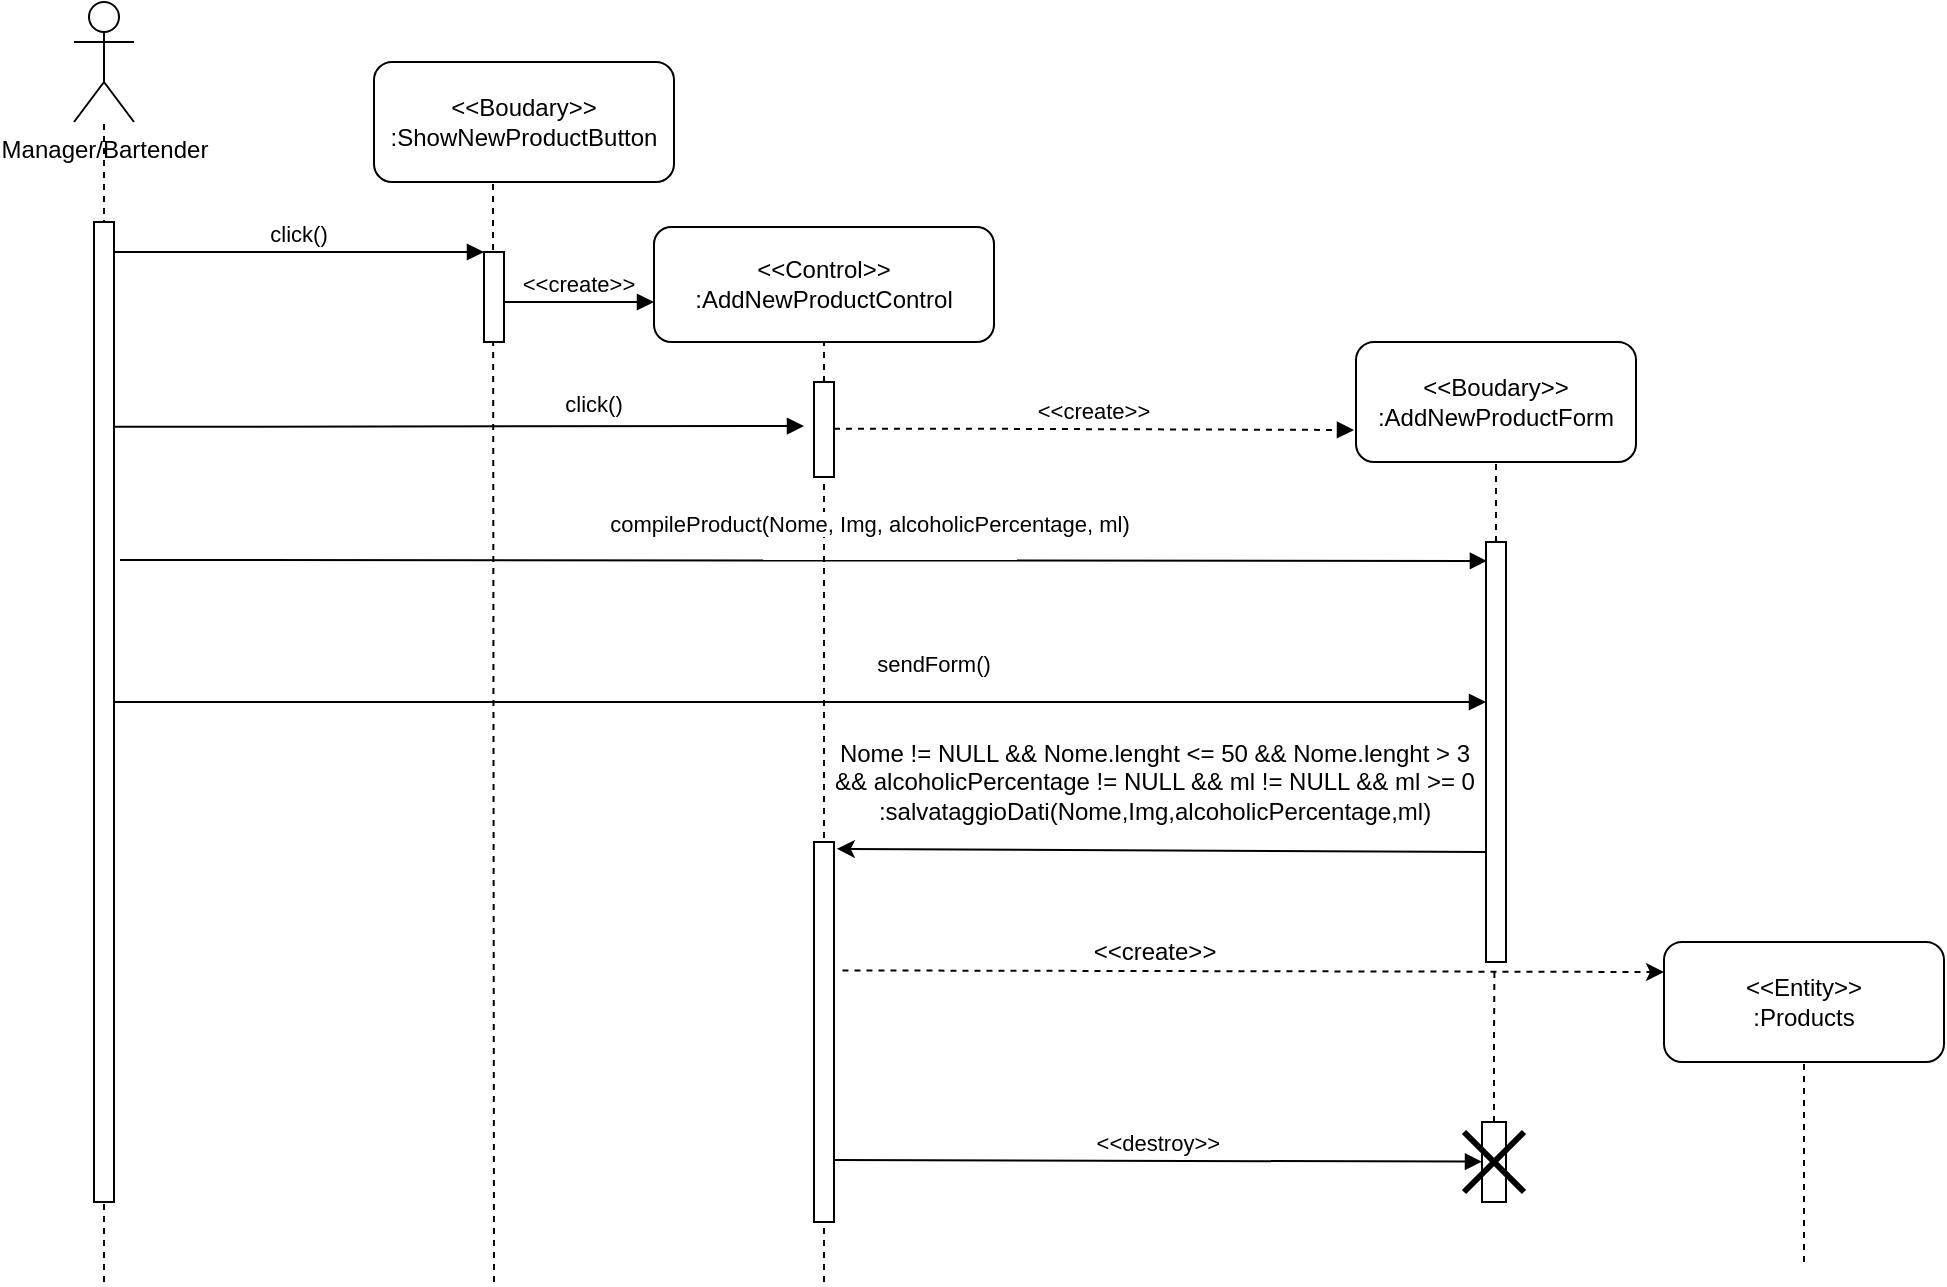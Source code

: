 <mxfile version="20.8.7" type="google"><diagram id="kgpKYQtTHZ0yAKxKKP6v" name="Page-1"><mxGraphModel grid="1" page="1" gridSize="10" guides="1" tooltips="1" connect="1" arrows="1" fold="1" pageScale="1" pageWidth="850" pageHeight="1100" math="0" shadow="0"><root><mxCell id="0"/><mxCell id="1" parent="0"/><mxCell id="3nuBFxr9cyL0pnOWT2aG-8" value="click()" style="verticalAlign=bottom;endArrow=block;entryX=0;entryY=0;shadow=0;strokeWidth=1;" edge="1" parent="1" source="3nuBFxr9cyL0pnOWT2aG-2" target="3nuBFxr9cyL0pnOWT2aG-6"><mxGeometry relative="1" as="geometry"><mxPoint x="170" y="170" as="sourcePoint"/></mxGeometry></mxCell><mxCell id="3nuBFxr9cyL0pnOWT2aG-9" value="&lt;&lt;create&gt;&gt;" style="verticalAlign=bottom;endArrow=block;shadow=0;strokeWidth=1;" edge="1" parent="1"><mxGeometry relative="1" as="geometry"><mxPoint x="265" y="200" as="sourcePoint"/><mxPoint x="340" y="200" as="targetPoint"/><Array as="points"/></mxGeometry></mxCell><mxCell id="wDDbLZcG6qbG_Ak6nytu-1" value="Manager/Bartender" style="shape=umlActor;verticalLabelPosition=bottom;verticalAlign=top;html=1;outlineConnect=0;" vertex="1" parent="1"><mxGeometry x="50" y="50" width="30" height="60" as="geometry"/></mxCell><mxCell id="wDDbLZcG6qbG_Ak6nytu-2" value="" style="endArrow=none;dashed=1;html=1;rounded=0;" edge="1" parent="1" target="wDDbLZcG6qbG_Ak6nytu-1"><mxGeometry width="50" height="50" relative="1" as="geometry"><mxPoint x="65" y="690" as="sourcePoint"/><mxPoint x="185" y="230" as="targetPoint"/></mxGeometry></mxCell><mxCell id="3nuBFxr9cyL0pnOWT2aG-2" value="" style="points=[];perimeter=orthogonalPerimeter;rounded=0;shadow=0;strokeWidth=1;" vertex="1" parent="1"><mxGeometry x="60" y="160" width="10" height="490" as="geometry"/></mxCell><mxCell id="ruQUC6aNzq6ABgIjhxAk-2" value="" style="endArrow=none;dashed=1;html=1;rounded=0;" edge="1" parent="1"><mxGeometry width="50" height="50" relative="1" as="geometry"><mxPoint x="260" y="690" as="sourcePoint"/><mxPoint x="259.5" y="140" as="targetPoint"/></mxGeometry></mxCell><mxCell id="3nuBFxr9cyL0pnOWT2aG-6" value="" style="points=[];perimeter=orthogonalPerimeter;rounded=0;shadow=0;strokeWidth=1;" vertex="1" parent="1"><mxGeometry x="255" y="175" width="10" height="45" as="geometry"/></mxCell><mxCell id="ruQUC6aNzq6ABgIjhxAk-1" value="&amp;lt;&amp;lt;Boudary&amp;gt;&amp;gt;&lt;br&gt;:ShowNewProductButton" style="rounded=1;whiteSpace=wrap;html=1;" vertex="1" parent="1"><mxGeometry x="200" y="80" width="150" height="60" as="geometry"/></mxCell><mxCell id="ruQUC6aNzq6ABgIjhxAk-3" value="" style="endArrow=none;dashed=1;html=1;rounded=0;startArrow=none;entryX=0.5;entryY=0;entryDx=0;entryDy=0;" edge="1" parent="1" source="ruQUC6aNzq6ABgIjhxAk-4" target="ruQUC6aNzq6ABgIjhxAk-5"><mxGeometry width="50" height="50" relative="1" as="geometry"><mxPoint x="424.5" y="427.5" as="sourcePoint"/><mxPoint x="424.5" y="147.5" as="targetPoint"/></mxGeometry></mxCell><mxCell id="ruQUC6aNzq6ABgIjhxAk-5" value="&amp;lt;&amp;lt;Control&amp;gt;&amp;gt;&lt;br style=&quot;border-color: var(--border-color);&quot;&gt;:AddNewProductControl" style="rounded=1;whiteSpace=wrap;html=1;" vertex="1" parent="1"><mxGeometry x="340" y="162.5" width="170" height="57.5" as="geometry"/></mxCell><mxCell id="ruQUC6aNzq6ABgIjhxAk-10" value="click()" style="verticalAlign=bottom;endArrow=block;shadow=0;strokeWidth=1;exitX=0.952;exitY=0.209;exitDx=0;exitDy=0;exitPerimeter=0;" edge="1" parent="1" source="3nuBFxr9cyL0pnOWT2aG-2"><mxGeometry x="0.392" y="2" relative="1" as="geometry"><mxPoint x="70" y="250" as="sourcePoint"/><mxPoint x="415" y="262" as="targetPoint"/><mxPoint as="offset"/></mxGeometry></mxCell><mxCell id="ruQUC6aNzq6ABgIjhxAk-4" value="" style="points=[];perimeter=orthogonalPerimeter;rounded=0;shadow=0;strokeWidth=1;" vertex="1" parent="1"><mxGeometry x="420" y="240" width="10" height="47.5" as="geometry"/></mxCell><mxCell id="ruQUC6aNzq6ABgIjhxAk-11" value="" style="endArrow=none;dashed=1;html=1;rounded=0;" edge="1" parent="1" target="ruQUC6aNzq6ABgIjhxAk-4"><mxGeometry width="50" height="50" relative="1" as="geometry"><mxPoint x="425" y="690" as="sourcePoint"/><mxPoint x="424.5" y="147.5" as="targetPoint"/></mxGeometry></mxCell><mxCell id="ruQUC6aNzq6ABgIjhxAk-12" value="" style="endArrow=none;dashed=1;html=1;rounded=0;startArrow=none;entryX=0.5;entryY=1;entryDx=0;entryDy=0;" edge="1" parent="1" source="ruQUC6aNzq6ABgIjhxAk-14" target="ruQUC6aNzq6ABgIjhxAk-13"><mxGeometry width="50" height="50" relative="1" as="geometry"><mxPoint x="760.5" y="510" as="sourcePoint"/><mxPoint x="760.5" y="230" as="targetPoint"/></mxGeometry></mxCell><mxCell id="ruQUC6aNzq6ABgIjhxAk-13" value="&amp;lt;&amp;lt;Boudary&amp;gt;&amp;gt;&lt;br&gt;:AddNewProductForm" style="rounded=1;whiteSpace=wrap;html=1;" vertex="1" parent="1"><mxGeometry x="691" y="220" width="140" height="60" as="geometry"/></mxCell><mxCell id="ruQUC6aNzq6ABgIjhxAk-14" value="" style="points=[];perimeter=orthogonalPerimeter;rounded=0;shadow=0;strokeWidth=1;" vertex="1" parent="1"><mxGeometry x="756" y="320" width="10" height="210" as="geometry"/></mxCell><mxCell id="ruQUC6aNzq6ABgIjhxAk-17" value="sendForm()" style="verticalAlign=bottom;endArrow=block;shadow=0;strokeWidth=1;" edge="1" parent="1" target="ruQUC6aNzq6ABgIjhxAk-14"><mxGeometry x="0.195" y="10" relative="1" as="geometry"><mxPoint x="70.0" y="400" as="sourcePoint"/><mxPoint x="515" y="400" as="targetPoint"/><mxPoint as="offset"/></mxGeometry></mxCell><mxCell id="ruQUC6aNzq6ABgIjhxAk-18" value="" style="points=[];perimeter=orthogonalPerimeter;rounded=0;shadow=0;strokeWidth=1;" vertex="1" parent="1"><mxGeometry x="420" y="470" width="10" height="190" as="geometry"/></mxCell><mxCell id="ruQUC6aNzq6ABgIjhxAk-19" value="" style="endArrow=none;dashed=1;html=1;rounded=0;" edge="1" parent="1" target="ruQUC6aNzq6ABgIjhxAk-18"><mxGeometry width="50" height="50" relative="1" as="geometry"><mxPoint x="425" y="690" as="sourcePoint"/><mxPoint x="425" y="382.5" as="targetPoint"/></mxGeometry></mxCell><mxCell id="ruQUC6aNzq6ABgIjhxAk-21" value="" style="endArrow=none;dashed=1;html=1;rounded=0;entryX=0.5;entryY=-0.027;entryDx=0;entryDy=0;entryPerimeter=0;" edge="1" parent="1"><mxGeometry width="50" height="50" relative="1" as="geometry"><mxPoint x="761" y="450" as="sourcePoint"/><mxPoint x="761" y="450.408" as="targetPoint"/></mxGeometry></mxCell><mxCell id="ruQUC6aNzq6ABgIjhxAk-26" value="&amp;lt;&amp;lt;Entity&amp;gt;&amp;gt;&lt;br&gt;:Products" style="rounded=1;whiteSpace=wrap;html=1;" vertex="1" parent="1"><mxGeometry x="845" y="520" width="140" height="60" as="geometry"/></mxCell><mxCell id="ruQUC6aNzq6ABgIjhxAk-27" value="" style="endArrow=none;dashed=1;html=1;rounded=0;entryX=0.5;entryY=1;entryDx=0;entryDy=0;" edge="1" parent="1" target="ruQUC6aNzq6ABgIjhxAk-26"><mxGeometry width="50" height="50" relative="1" as="geometry"><mxPoint x="915" y="680" as="sourcePoint"/><mxPoint x="595" y="495.0" as="targetPoint"/></mxGeometry></mxCell><mxCell id="ruQUC6aNzq6ABgIjhxAk-28" value="&lt;&lt;destroy&gt;&gt;" style="verticalAlign=bottom;endArrow=block;shadow=0;strokeWidth=1;exitX=1.018;exitY=0.837;exitDx=0;exitDy=0;exitPerimeter=0;" edge="1" parent="1" source="ruQUC6aNzq6ABgIjhxAk-18"><mxGeometry relative="1" as="geometry"><mxPoint x="589.4" y="628.82" as="sourcePoint"/><mxPoint x="754" y="629.82" as="targetPoint"/><Array as="points"/></mxGeometry></mxCell><mxCell id="ruQUC6aNzq6ABgIjhxAk-31" value="&lt;&lt;create&gt;&gt;" style="verticalAlign=bottom;endArrow=block;shadow=0;strokeWidth=1;dashed=1;" edge="1" parent="1"><mxGeometry relative="1" as="geometry"><mxPoint x="430" y="263.41" as="sourcePoint"/><mxPoint x="690" y="264" as="targetPoint"/><Array as="points"><mxPoint x="510" y="263.41"/></Array></mxGeometry></mxCell><mxCell id="CxOXlr9D6xJwuh9nFnp1-2" value="compileProduct(Nome, Img, alcoholicPercentage, ml)" style="verticalAlign=bottom;endArrow=block;shadow=0;strokeWidth=1;entryX=0.047;entryY=0.045;entryDx=0;entryDy=0;entryPerimeter=0;" edge="1" parent="1" target="ruQUC6aNzq6ABgIjhxAk-14"><mxGeometry x="0.097" y="9" relative="1" as="geometry"><mxPoint x="73" y="329" as="sourcePoint"/><mxPoint x="577.83" y="328.835" as="targetPoint"/><mxPoint as="offset"/></mxGeometry></mxCell><mxCell id="ILWq4tv88Sx2GIMIkRu2-5" style="edgeStyle=orthogonalEdgeStyle;rounded=0;orthogonalLoop=1;jettySize=auto;html=1;exitX=0.5;exitY=0;exitDx=0;exitDy=0;entryX=0.422;entryY=1.01;entryDx=0;entryDy=0;entryPerimeter=0;dashed=1;endArrow=none;endFill=0;" edge="1" parent="1" source="ILWq4tv88Sx2GIMIkRu2-2" target="ruQUC6aNzq6ABgIjhxAk-14"><mxGeometry relative="1" as="geometry"/></mxCell><mxCell id="ILWq4tv88Sx2GIMIkRu2-2" value="" style="rounded=0;whiteSpace=wrap;html=1;" vertex="1" parent="1"><mxGeometry x="754" y="610" width="12" height="40" as="geometry"/></mxCell><mxCell id="ILWq4tv88Sx2GIMIkRu2-3" value="" style="shape=umlDestroy;whiteSpace=wrap;html=1;strokeWidth=3;" vertex="1" parent="1"><mxGeometry x="745" y="615" width="30" height="30" as="geometry"/></mxCell><mxCell id="ILWq4tv88Sx2GIMIkRu2-4" value="" style="endArrow=classic;html=1;rounded=0;dashed=1;entryX=0;entryY=0.25;entryDx=0;entryDy=0;exitX=1.424;exitY=0.338;exitDx=0;exitDy=0;exitPerimeter=0;" edge="1" parent="1" source="ruQUC6aNzq6ABgIjhxAk-18" target="ruQUC6aNzq6ABgIjhxAk-26"><mxGeometry width="50" height="50" relative="1" as="geometry"><mxPoint x="430" y="550" as="sourcePoint"/><mxPoint x="480" y="500" as="targetPoint"/></mxGeometry></mxCell><mxCell id="ILWq4tv88Sx2GIMIkRu2-6" value="" style="endArrow=classic;html=1;rounded=0;entryX=1.143;entryY=0.018;entryDx=0;entryDy=0;entryPerimeter=0;exitX=0.006;exitY=0.738;exitDx=0;exitDy=0;exitPerimeter=0;" edge="1" parent="1" source="ruQUC6aNzq6ABgIjhxAk-14" target="ruQUC6aNzq6ABgIjhxAk-18"><mxGeometry width="50" height="50" relative="1" as="geometry"><mxPoint x="750" y="480" as="sourcePoint"/><mxPoint x="620" y="460" as="targetPoint"/></mxGeometry></mxCell><mxCell id="ILWq4tv88Sx2GIMIkRu2-7" value="&amp;lt;&amp;lt;create&amp;gt;&amp;gt;" style="text;html=1;align=center;verticalAlign=middle;resizable=0;points=[];autosize=1;strokeColor=none;fillColor=none;" vertex="1" parent="1"><mxGeometry x="550" y="510" width="80" height="30" as="geometry"/></mxCell><mxCell id="ILWq4tv88Sx2GIMIkRu2-8" value="Nome != NULL &amp;amp;&amp;amp; Nome.lenght &amp;lt;= 50 &amp;amp;&amp;amp; Nome.lenght &amp;gt; 3&lt;br&gt;&amp;amp;&amp;amp; alcoholicPercentage != NULL &amp;amp;&amp;amp; ml != NULL &amp;amp;&amp;amp; ml &amp;gt;= 0&lt;br&gt;:salvataggioDati(Nome,Img,alcoholicPercentage,ml)" style="text;html=1;align=center;verticalAlign=middle;resizable=0;points=[];autosize=1;strokeColor=none;fillColor=none;" vertex="1" parent="1"><mxGeometry x="420" y="410" width="340" height="60" as="geometry"/></mxCell></root></mxGraphModel></diagram></mxfile>